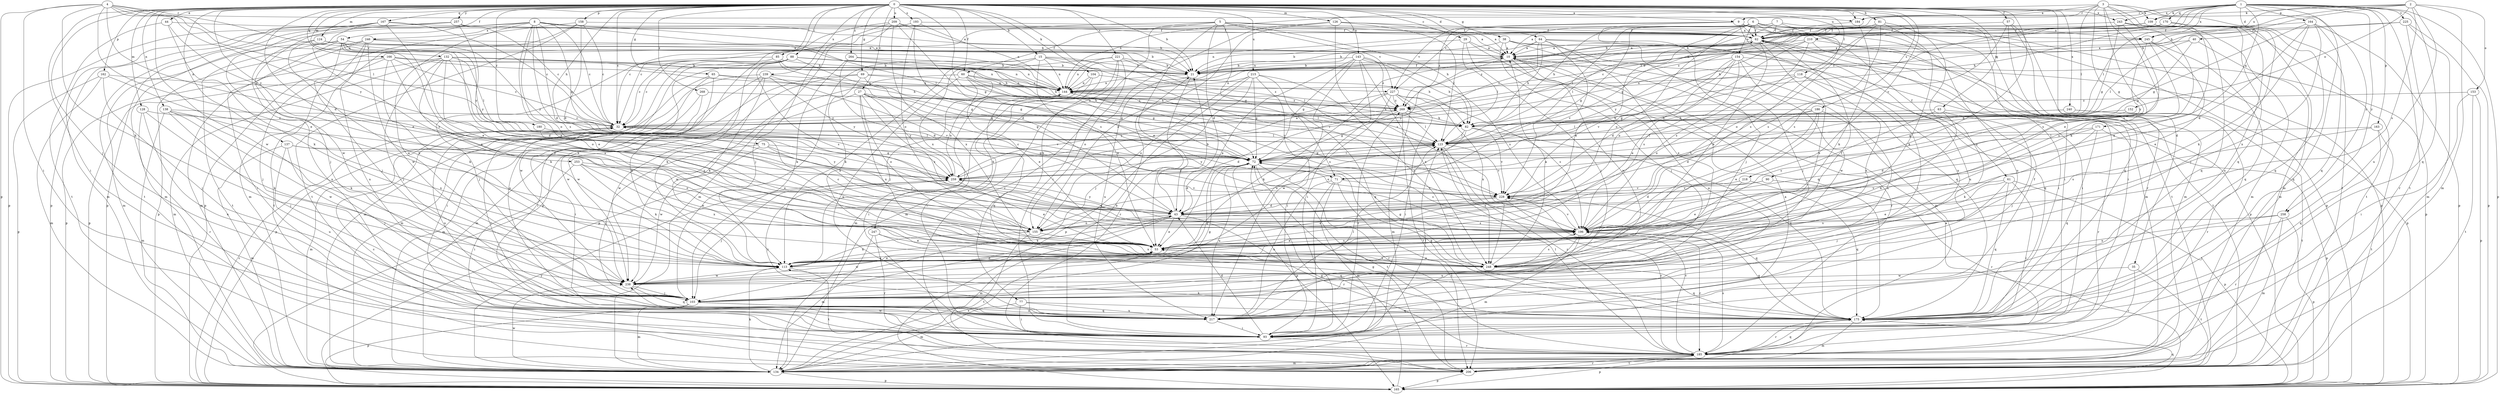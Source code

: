 strict digraph  {
0;
1;
2;
3;
4;
5;
6;
7;
8;
9;
10;
15;
21;
27;
29;
32;
35;
38;
40;
43;
44;
53;
54;
57;
60;
61;
62;
63;
64;
65;
69;
71;
72;
75;
77;
81;
82;
85;
88;
90;
93;
103;
104;
109;
113;
118;
123;
124;
126;
128;
132;
134;
137;
138;
143;
144;
152;
153;
154;
155;
158;
162;
163;
164;
165;
166;
167;
170;
171;
175;
180;
184;
185;
186;
193;
196;
206;
209;
210;
215;
217;
218;
221;
225;
227;
228;
238;
239;
240;
243;
245;
246;
247;
248;
253;
257;
258;
259;
264;
268;
269;
0 -> 9  [label=a];
0 -> 15  [label=b];
0 -> 21  [label=b];
0 -> 27  [label=c];
0 -> 29  [label=c];
0 -> 32  [label=c];
0 -> 35  [label=d];
0 -> 38  [label=d];
0 -> 44  [label=e];
0 -> 53  [label=e];
0 -> 54  [label=f];
0 -> 57  [label=f];
0 -> 60  [label=f];
0 -> 63  [label=g];
0 -> 64  [label=g];
0 -> 65  [label=g];
0 -> 69  [label=g];
0 -> 71  [label=g];
0 -> 75  [label=h];
0 -> 77  [label=h];
0 -> 81  [label=h];
0 -> 85  [label=i];
0 -> 88  [label=i];
0 -> 90  [label=i];
0 -> 93  [label=i];
0 -> 103  [label=j];
0 -> 104  [label=k];
0 -> 118  [label=l];
0 -> 124  [label=m];
0 -> 126  [label=m];
0 -> 128  [label=m];
0 -> 132  [label=m];
0 -> 137  [label=n];
0 -> 138  [label=n];
0 -> 143  [label=n];
0 -> 158  [label=p];
0 -> 162  [label=p];
0 -> 166  [label=q];
0 -> 167  [label=q];
0 -> 180  [label=r];
0 -> 184  [label=r];
0 -> 186  [label=s];
0 -> 193  [label=s];
0 -> 206  [label=t];
0 -> 209  [label=u];
0 -> 210  [label=u];
0 -> 215  [label=u];
0 -> 218  [label=v];
0 -> 221  [label=v];
0 -> 238  [label=w];
0 -> 239  [label=x];
0 -> 240  [label=x];
0 -> 243  [label=x];
0 -> 253  [label=y];
0 -> 257  [label=y];
0 -> 264  [label=z];
0 -> 268  [label=z];
1 -> 32  [label=c];
1 -> 40  [label=d];
1 -> 82  [label=h];
1 -> 109  [label=k];
1 -> 123  [label=l];
1 -> 134  [label=m];
1 -> 163  [label=p];
1 -> 164  [label=p];
1 -> 165  [label=p];
1 -> 170  [label=q];
1 -> 171  [label=q];
1 -> 175  [label=q];
1 -> 184  [label=r];
1 -> 206  [label=t];
1 -> 225  [label=v];
1 -> 227  [label=v];
1 -> 243  [label=x];
1 -> 245  [label=x];
1 -> 258  [label=y];
2 -> 21  [label=b];
2 -> 109  [label=k];
2 -> 134  [label=m];
2 -> 152  [label=o];
2 -> 153  [label=o];
2 -> 196  [label=s];
2 -> 217  [label=u];
2 -> 245  [label=x];
2 -> 269  [label=z];
3 -> 9  [label=a];
3 -> 53  [label=e];
3 -> 71  [label=g];
3 -> 109  [label=k];
3 -> 113  [label=k];
3 -> 123  [label=l];
3 -> 144  [label=n];
3 -> 175  [label=q];
3 -> 184  [label=r];
3 -> 196  [label=s];
3 -> 258  [label=y];
4 -> 43  [label=d];
4 -> 53  [label=e];
4 -> 93  [label=i];
4 -> 113  [label=k];
4 -> 123  [label=l];
4 -> 144  [label=n];
4 -> 165  [label=p];
4 -> 184  [label=r];
4 -> 227  [label=v];
4 -> 259  [label=y];
5 -> 10  [label=a];
5 -> 32  [label=c];
5 -> 43  [label=d];
5 -> 53  [label=e];
5 -> 60  [label=f];
5 -> 71  [label=g];
5 -> 82  [label=h];
5 -> 185  [label=r];
5 -> 227  [label=v];
5 -> 245  [label=x];
6 -> 10  [label=a];
6 -> 53  [label=e];
6 -> 61  [label=f];
6 -> 62  [label=f];
6 -> 71  [label=g];
6 -> 82  [label=h];
6 -> 93  [label=i];
6 -> 123  [label=l];
6 -> 154  [label=o];
6 -> 155  [label=o];
6 -> 165  [label=p];
6 -> 217  [label=u];
6 -> 245  [label=x];
7 -> 62  [label=f];
7 -> 72  [label=g];
7 -> 93  [label=i];
7 -> 144  [label=n];
7 -> 196  [label=s];
8 -> 10  [label=a];
8 -> 21  [label=b];
8 -> 32  [label=c];
8 -> 43  [label=d];
8 -> 53  [label=e];
8 -> 72  [label=g];
8 -> 123  [label=l];
8 -> 134  [label=m];
8 -> 155  [label=o];
8 -> 165  [label=p];
8 -> 196  [label=s];
8 -> 238  [label=w];
8 -> 246  [label=x];
9 -> 62  [label=f];
9 -> 103  [label=j];
9 -> 134  [label=m];
9 -> 165  [label=p];
9 -> 206  [label=t];
9 -> 217  [label=u];
9 -> 227  [label=v];
9 -> 269  [label=z];
10 -> 21  [label=b];
10 -> 185  [label=r];
10 -> 238  [label=w];
10 -> 259  [label=y];
15 -> 21  [label=b];
15 -> 53  [label=e];
15 -> 113  [label=k];
15 -> 123  [label=l];
15 -> 144  [label=n];
15 -> 165  [label=p];
15 -> 228  [label=v];
15 -> 247  [label=x];
21 -> 144  [label=n];
21 -> 185  [label=r];
21 -> 217  [label=u];
27 -> 72  [label=g];
27 -> 155  [label=o];
27 -> 196  [label=s];
27 -> 228  [label=v];
27 -> 238  [label=w];
27 -> 248  [label=x];
27 -> 259  [label=y];
27 -> 269  [label=z];
29 -> 10  [label=a];
29 -> 21  [label=b];
29 -> 103  [label=j];
29 -> 123  [label=l];
29 -> 175  [label=q];
32 -> 123  [label=l];
32 -> 134  [label=m];
32 -> 217  [label=u];
32 -> 269  [label=z];
35 -> 185  [label=r];
35 -> 206  [label=t];
35 -> 238  [label=w];
38 -> 10  [label=a];
38 -> 21  [label=b];
38 -> 103  [label=j];
38 -> 134  [label=m];
38 -> 165  [label=p];
38 -> 175  [label=q];
40 -> 10  [label=a];
40 -> 72  [label=g];
40 -> 123  [label=l];
40 -> 175  [label=q];
43 -> 21  [label=b];
43 -> 53  [label=e];
43 -> 113  [label=k];
43 -> 123  [label=l];
43 -> 134  [label=m];
43 -> 155  [label=o];
43 -> 185  [label=r];
43 -> 196  [label=s];
43 -> 259  [label=y];
44 -> 62  [label=f];
44 -> 113  [label=k];
44 -> 196  [label=s];
44 -> 206  [label=t];
53 -> 113  [label=k];
53 -> 196  [label=s];
53 -> 238  [label=w];
53 -> 248  [label=x];
54 -> 10  [label=a];
54 -> 53  [label=e];
54 -> 82  [label=h];
54 -> 93  [label=i];
54 -> 103  [label=j];
54 -> 134  [label=m];
54 -> 206  [label=t];
54 -> 248  [label=x];
54 -> 259  [label=y];
57 -> 62  [label=f];
57 -> 134  [label=m];
57 -> 175  [label=q];
57 -> 185  [label=r];
57 -> 196  [label=s];
60 -> 53  [label=e];
60 -> 72  [label=g];
60 -> 82  [label=h];
60 -> 144  [label=n];
60 -> 217  [label=u];
60 -> 228  [label=v];
60 -> 238  [label=w];
61 -> 53  [label=e];
61 -> 93  [label=i];
61 -> 103  [label=j];
61 -> 165  [label=p];
61 -> 175  [label=q];
61 -> 228  [label=v];
62 -> 10  [label=a];
62 -> 32  [label=c];
62 -> 53  [label=e];
62 -> 123  [label=l];
62 -> 165  [label=p];
62 -> 217  [label=u];
62 -> 248  [label=x];
63 -> 82  [label=h];
63 -> 103  [label=j];
63 -> 113  [label=k];
63 -> 185  [label=r];
63 -> 196  [label=s];
64 -> 10  [label=a];
64 -> 82  [label=h];
64 -> 93  [label=i];
64 -> 103  [label=j];
64 -> 144  [label=n];
64 -> 228  [label=v];
64 -> 248  [label=x];
64 -> 269  [label=z];
65 -> 72  [label=g];
65 -> 93  [label=i];
65 -> 113  [label=k];
65 -> 144  [label=n];
65 -> 165  [label=p];
69 -> 72  [label=g];
69 -> 82  [label=h];
69 -> 134  [label=m];
69 -> 144  [label=n];
69 -> 238  [label=w];
69 -> 248  [label=x];
71 -> 93  [label=i];
71 -> 134  [label=m];
71 -> 206  [label=t];
71 -> 217  [label=u];
71 -> 228  [label=v];
72 -> 32  [label=c];
72 -> 43  [label=d];
72 -> 123  [label=l];
72 -> 165  [label=p];
72 -> 185  [label=r];
72 -> 196  [label=s];
72 -> 206  [label=t];
72 -> 217  [label=u];
72 -> 259  [label=y];
75 -> 72  [label=g];
75 -> 103  [label=j];
75 -> 196  [label=s];
75 -> 238  [label=w];
75 -> 259  [label=y];
77 -> 93  [label=i];
77 -> 134  [label=m];
77 -> 175  [label=q];
77 -> 217  [label=u];
81 -> 32  [label=c];
81 -> 62  [label=f];
81 -> 82  [label=h];
81 -> 113  [label=k];
81 -> 155  [label=o];
81 -> 196  [label=s];
81 -> 248  [label=x];
82 -> 123  [label=l];
82 -> 144  [label=n];
82 -> 155  [label=o];
82 -> 175  [label=q];
82 -> 228  [label=v];
85 -> 21  [label=b];
85 -> 32  [label=c];
85 -> 72  [label=g];
85 -> 103  [label=j];
85 -> 269  [label=z];
88 -> 21  [label=b];
88 -> 32  [label=c];
88 -> 72  [label=g];
88 -> 113  [label=k];
88 -> 134  [label=m];
88 -> 144  [label=n];
88 -> 196  [label=s];
88 -> 217  [label=u];
88 -> 238  [label=w];
90 -> 43  [label=d];
90 -> 185  [label=r];
90 -> 228  [label=v];
93 -> 10  [label=a];
93 -> 21  [label=b];
93 -> 43  [label=d];
93 -> 123  [label=l];
93 -> 185  [label=r];
93 -> 238  [label=w];
93 -> 269  [label=z];
103 -> 43  [label=d];
103 -> 72  [label=g];
103 -> 134  [label=m];
103 -> 165  [label=p];
103 -> 175  [label=q];
103 -> 217  [label=u];
104 -> 93  [label=i];
104 -> 134  [label=m];
104 -> 144  [label=n];
104 -> 269  [label=z];
109 -> 21  [label=b];
109 -> 62  [label=f];
109 -> 134  [label=m];
109 -> 217  [label=u];
109 -> 269  [label=z];
113 -> 53  [label=e];
113 -> 206  [label=t];
113 -> 238  [label=w];
118 -> 72  [label=g];
118 -> 103  [label=j];
118 -> 144  [label=n];
118 -> 155  [label=o];
118 -> 248  [label=x];
123 -> 72  [label=g];
123 -> 185  [label=r];
123 -> 228  [label=v];
123 -> 248  [label=x];
123 -> 259  [label=y];
124 -> 10  [label=a];
124 -> 21  [label=b];
124 -> 113  [label=k];
124 -> 217  [label=u];
126 -> 10  [label=a];
126 -> 62  [label=f];
126 -> 93  [label=i];
126 -> 123  [label=l];
126 -> 155  [label=o];
126 -> 196  [label=s];
128 -> 32  [label=c];
128 -> 113  [label=k];
128 -> 185  [label=r];
128 -> 217  [label=u];
132 -> 21  [label=b];
132 -> 43  [label=d];
132 -> 103  [label=j];
132 -> 113  [label=k];
132 -> 123  [label=l];
132 -> 134  [label=m];
132 -> 144  [label=n];
132 -> 155  [label=o];
132 -> 165  [label=p];
134 -> 53  [label=e];
134 -> 113  [label=k];
134 -> 165  [label=p];
134 -> 238  [label=w];
134 -> 259  [label=y];
137 -> 72  [label=g];
137 -> 103  [label=j];
137 -> 134  [label=m];
137 -> 155  [label=o];
137 -> 217  [label=u];
138 -> 32  [label=c];
138 -> 103  [label=j];
138 -> 113  [label=k];
138 -> 134  [label=m];
138 -> 238  [label=w];
138 -> 248  [label=x];
143 -> 21  [label=b];
143 -> 53  [label=e];
143 -> 72  [label=g];
143 -> 82  [label=h];
143 -> 93  [label=i];
143 -> 196  [label=s];
143 -> 217  [label=u];
143 -> 248  [label=x];
143 -> 269  [label=z];
144 -> 62  [label=f];
144 -> 93  [label=i];
144 -> 123  [label=l];
144 -> 175  [label=q];
144 -> 196  [label=s];
144 -> 269  [label=z];
152 -> 72  [label=g];
152 -> 82  [label=h];
153 -> 93  [label=i];
153 -> 165  [label=p];
153 -> 206  [label=t];
153 -> 269  [label=z];
154 -> 21  [label=b];
154 -> 43  [label=d];
154 -> 53  [label=e];
154 -> 165  [label=p];
154 -> 175  [label=q];
154 -> 196  [label=s];
154 -> 228  [label=v];
154 -> 238  [label=w];
155 -> 32  [label=c];
155 -> 113  [label=k];
155 -> 206  [label=t];
155 -> 248  [label=x];
158 -> 32  [label=c];
158 -> 43  [label=d];
158 -> 62  [label=f];
158 -> 134  [label=m];
158 -> 165  [label=p];
158 -> 206  [label=t];
162 -> 103  [label=j];
162 -> 134  [label=m];
162 -> 144  [label=n];
162 -> 155  [label=o];
162 -> 165  [label=p];
163 -> 123  [label=l];
163 -> 175  [label=q];
163 -> 196  [label=s];
163 -> 206  [label=t];
164 -> 43  [label=d];
164 -> 62  [label=f];
164 -> 72  [label=g];
164 -> 113  [label=k];
164 -> 165  [label=p];
164 -> 175  [label=q];
164 -> 248  [label=x];
165 -> 10  [label=a];
165 -> 32  [label=c];
165 -> 72  [label=g];
165 -> 175  [label=q];
166 -> 21  [label=b];
166 -> 32  [label=c];
166 -> 53  [label=e];
166 -> 82  [label=h];
166 -> 103  [label=j];
166 -> 113  [label=k];
166 -> 144  [label=n];
166 -> 165  [label=p];
167 -> 32  [label=c];
167 -> 53  [label=e];
167 -> 62  [label=f];
167 -> 134  [label=m];
167 -> 165  [label=p];
167 -> 238  [label=w];
167 -> 248  [label=x];
170 -> 21  [label=b];
170 -> 53  [label=e];
170 -> 62  [label=f];
170 -> 103  [label=j];
170 -> 144  [label=n];
170 -> 175  [label=q];
170 -> 269  [label=z];
171 -> 43  [label=d];
171 -> 113  [label=k];
171 -> 123  [label=l];
171 -> 165  [label=p];
171 -> 175  [label=q];
175 -> 72  [label=g];
175 -> 113  [label=k];
175 -> 134  [label=m];
175 -> 185  [label=r];
180 -> 53  [label=e];
180 -> 123  [label=l];
184 -> 62  [label=f];
184 -> 113  [label=k];
185 -> 123  [label=l];
185 -> 134  [label=m];
185 -> 165  [label=p];
185 -> 175  [label=q];
185 -> 196  [label=s];
185 -> 206  [label=t];
185 -> 228  [label=v];
186 -> 43  [label=d];
186 -> 53  [label=e];
186 -> 82  [label=h];
186 -> 196  [label=s];
186 -> 228  [label=v];
186 -> 248  [label=x];
193 -> 43  [label=d];
193 -> 62  [label=f];
193 -> 103  [label=j];
193 -> 144  [label=n];
193 -> 155  [label=o];
196 -> 53  [label=e];
196 -> 134  [label=m];
196 -> 175  [label=q];
196 -> 185  [label=r];
196 -> 217  [label=u];
196 -> 228  [label=v];
206 -> 32  [label=c];
206 -> 72  [label=g];
206 -> 165  [label=p];
206 -> 185  [label=r];
209 -> 21  [label=b];
209 -> 32  [label=c];
209 -> 62  [label=f];
209 -> 134  [label=m];
209 -> 165  [label=p];
209 -> 196  [label=s];
209 -> 248  [label=x];
210 -> 10  [label=a];
210 -> 93  [label=i];
210 -> 155  [label=o];
210 -> 196  [label=s];
210 -> 206  [label=t];
210 -> 259  [label=y];
215 -> 72  [label=g];
215 -> 93  [label=i];
215 -> 103  [label=j];
215 -> 144  [label=n];
215 -> 155  [label=o];
215 -> 165  [label=p];
215 -> 175  [label=q];
215 -> 248  [label=x];
217 -> 10  [label=a];
217 -> 32  [label=c];
217 -> 62  [label=f];
217 -> 93  [label=i];
217 -> 123  [label=l];
217 -> 259  [label=y];
218 -> 53  [label=e];
218 -> 175  [label=q];
218 -> 228  [label=v];
221 -> 21  [label=b];
221 -> 82  [label=h];
221 -> 103  [label=j];
221 -> 113  [label=k];
221 -> 134  [label=m];
221 -> 144  [label=n];
221 -> 155  [label=o];
225 -> 21  [label=b];
225 -> 62  [label=f];
225 -> 134  [label=m];
225 -> 165  [label=p];
225 -> 185  [label=r];
227 -> 93  [label=i];
227 -> 113  [label=k];
227 -> 134  [label=m];
227 -> 196  [label=s];
227 -> 238  [label=w];
227 -> 248  [label=x];
227 -> 259  [label=y];
227 -> 269  [label=z];
228 -> 43  [label=d];
228 -> 53  [label=e];
228 -> 175  [label=q];
228 -> 185  [label=r];
238 -> 72  [label=g];
238 -> 103  [label=j];
238 -> 175  [label=q];
239 -> 93  [label=i];
239 -> 113  [label=k];
239 -> 134  [label=m];
239 -> 144  [label=n];
239 -> 228  [label=v];
239 -> 238  [label=w];
239 -> 259  [label=y];
240 -> 82  [label=h];
240 -> 123  [label=l];
240 -> 185  [label=r];
240 -> 206  [label=t];
243 -> 62  [label=f];
243 -> 72  [label=g];
243 -> 134  [label=m];
243 -> 175  [label=q];
243 -> 196  [label=s];
243 -> 206  [label=t];
245 -> 10  [label=a];
245 -> 53  [label=e];
245 -> 175  [label=q];
245 -> 196  [label=s];
245 -> 259  [label=y];
246 -> 10  [label=a];
246 -> 134  [label=m];
246 -> 165  [label=p];
246 -> 206  [label=t];
246 -> 217  [label=u];
246 -> 238  [label=w];
246 -> 259  [label=y];
247 -> 53  [label=e];
247 -> 134  [label=m];
247 -> 175  [label=q];
247 -> 185  [label=r];
248 -> 10  [label=a];
248 -> 53  [label=e];
248 -> 62  [label=f];
248 -> 72  [label=g];
248 -> 175  [label=q];
248 -> 196  [label=s];
253 -> 53  [label=e];
253 -> 93  [label=i];
253 -> 113  [label=k];
253 -> 248  [label=x];
253 -> 259  [label=y];
257 -> 32  [label=c];
257 -> 62  [label=f];
257 -> 103  [label=j];
257 -> 165  [label=p];
257 -> 206  [label=t];
257 -> 259  [label=y];
258 -> 134  [label=m];
258 -> 165  [label=p];
258 -> 185  [label=r];
258 -> 196  [label=s];
258 -> 248  [label=x];
259 -> 10  [label=a];
259 -> 53  [label=e];
259 -> 103  [label=j];
259 -> 144  [label=n];
259 -> 196  [label=s];
259 -> 228  [label=v];
264 -> 21  [label=b];
264 -> 43  [label=d];
264 -> 82  [label=h];
264 -> 113  [label=k];
268 -> 93  [label=i];
268 -> 134  [label=m];
268 -> 269  [label=z];
269 -> 32  [label=c];
269 -> 43  [label=d];
269 -> 72  [label=g];
269 -> 82  [label=h];
269 -> 123  [label=l];
269 -> 206  [label=t];
}
